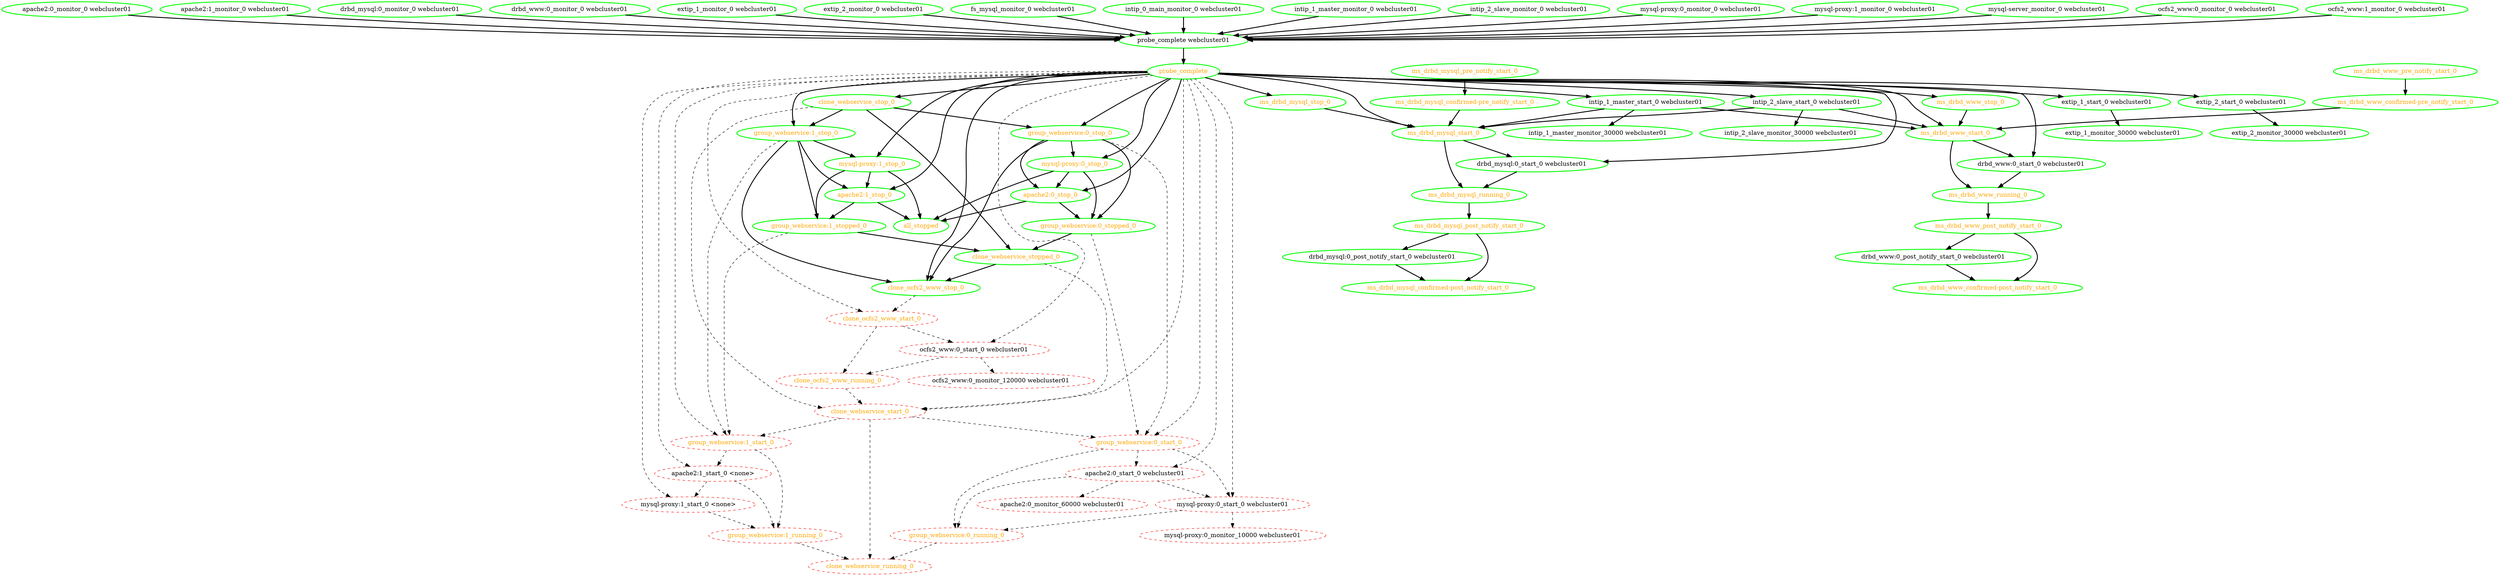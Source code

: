 digraph "g" {
"all_stopped" [ style=bold color="green" fontcolor="orange"  ]
"apache2:0_monitor_0 webcluster01" -> "probe_complete webcluster01" [ style = bold]
"apache2:0_monitor_0 webcluster01" [ style=bold color="green" fontcolor="black"  ]
"apache2:0_monitor_60000 webcluster01" [ style=dashed color="red" fontcolor="black"  ]
"apache2:0_start_0 webcluster01" -> "apache2:0_monitor_60000 webcluster01" [ style = dashed]
"apache2:0_start_0 webcluster01" -> "group_webservice:0_running_0" [ style = dashed]
"apache2:0_start_0 webcluster01" -> "mysql-proxy:0_start_0 webcluster01" [ style = dashed]
"apache2:0_start_0 webcluster01" [ style=dashed color="red" fontcolor="black"  ]
"apache2:0_stop_0" -> "all_stopped" [ style = bold]
"apache2:0_stop_0" -> "group_webservice:0_stopped_0" [ style = bold]
"apache2:0_stop_0" [ style=bold color="green" fontcolor="orange"  ]
"apache2:1_monitor_0 webcluster01" -> "probe_complete webcluster01" [ style = bold]
"apache2:1_monitor_0 webcluster01" [ style=bold color="green" fontcolor="black"  ]
"apache2:1_start_0 <none>" -> "group_webservice:1_running_0" [ style = dashed]
"apache2:1_start_0 <none>" -> "mysql-proxy:1_start_0 <none>" [ style = dashed]
"apache2:1_start_0 <none>" [ style=dashed color="red" fontcolor="black"  ]
"apache2:1_stop_0" -> "all_stopped" [ style = bold]
"apache2:1_stop_0" -> "group_webservice:1_stopped_0" [ style = bold]
"apache2:1_stop_0" [ style=bold color="green" fontcolor="orange"  ]
"clone_ocfs2_www_running_0" -> "clone_webservice_start_0" [ style = dashed]
"clone_ocfs2_www_running_0" [ style=dashed color="red" fontcolor="orange"  ]
"clone_ocfs2_www_start_0" -> "clone_ocfs2_www_running_0" [ style = dashed]
"clone_ocfs2_www_start_0" -> "ocfs2_www:0_start_0 webcluster01" [ style = dashed]
"clone_ocfs2_www_start_0" [ style=dashed color="red" fontcolor="orange"  ]
"clone_ocfs2_www_stop_0" -> "clone_ocfs2_www_start_0" [ style = dashed]
"clone_ocfs2_www_stop_0" [ style=bold color="green" fontcolor="orange"  ]
"clone_webservice_running_0" [ style=dashed color="red" fontcolor="orange"  ]
"clone_webservice_start_0" -> "clone_webservice_running_0" [ style = dashed]
"clone_webservice_start_0" -> "group_webservice:0_start_0" [ style = dashed]
"clone_webservice_start_0" -> "group_webservice:1_start_0" [ style = dashed]
"clone_webservice_start_0" [ style=dashed color="red" fontcolor="orange"  ]
"clone_webservice_stop_0" -> "clone_webservice_start_0" [ style = dashed]
"clone_webservice_stop_0" -> "clone_webservice_stopped_0" [ style = bold]
"clone_webservice_stop_0" -> "group_webservice:0_stop_0" [ style = bold]
"clone_webservice_stop_0" -> "group_webservice:1_stop_0" [ style = bold]
"clone_webservice_stop_0" [ style=bold color="green" fontcolor="orange"  ]
"clone_webservice_stopped_0" -> "clone_ocfs2_www_stop_0" [ style = bold]
"clone_webservice_stopped_0" -> "clone_webservice_start_0" [ style = dashed]
"clone_webservice_stopped_0" [ style=bold color="green" fontcolor="orange"  ]
"drbd_mysql:0_monitor_0 webcluster01" -> "probe_complete webcluster01" [ style = bold]
"drbd_mysql:0_monitor_0 webcluster01" [ style=bold color="green" fontcolor="black"  ]
"drbd_mysql:0_post_notify_start_0 webcluster01" -> "ms_drbd_mysql_confirmed-post_notify_start_0" [ style = bold]
"drbd_mysql:0_post_notify_start_0 webcluster01" [ style=bold color="green" fontcolor="black"  ]
"drbd_mysql:0_start_0 webcluster01" -> "ms_drbd_mysql_running_0" [ style = bold]
"drbd_mysql:0_start_0 webcluster01" [ style=bold color="green" fontcolor="black"  ]
"drbd_www:0_monitor_0 webcluster01" -> "probe_complete webcluster01" [ style = bold]
"drbd_www:0_monitor_0 webcluster01" [ style=bold color="green" fontcolor="black"  ]
"drbd_www:0_post_notify_start_0 webcluster01" -> "ms_drbd_www_confirmed-post_notify_start_0" [ style = bold]
"drbd_www:0_post_notify_start_0 webcluster01" [ style=bold color="green" fontcolor="black"  ]
"drbd_www:0_start_0 webcluster01" -> "ms_drbd_www_running_0" [ style = bold]
"drbd_www:0_start_0 webcluster01" [ style=bold color="green" fontcolor="black"  ]
"extip_1_monitor_0 webcluster01" -> "probe_complete webcluster01" [ style = bold]
"extip_1_monitor_0 webcluster01" [ style=bold color="green" fontcolor="black"  ]
"extip_1_monitor_30000 webcluster01" [ style=bold color="green" fontcolor="black"  ]
"extip_1_start_0 webcluster01" -> "extip_1_monitor_30000 webcluster01" [ style = bold]
"extip_1_start_0 webcluster01" [ style=bold color="green" fontcolor="black"  ]
"extip_2_monitor_0 webcluster01" -> "probe_complete webcluster01" [ style = bold]
"extip_2_monitor_0 webcluster01" [ style=bold color="green" fontcolor="black"  ]
"extip_2_monitor_30000 webcluster01" [ style=bold color="green" fontcolor="black"  ]
"extip_2_start_0 webcluster01" -> "extip_2_monitor_30000 webcluster01" [ style = bold]
"extip_2_start_0 webcluster01" [ style=bold color="green" fontcolor="black"  ]
"fs_mysql_monitor_0 webcluster01" -> "probe_complete webcluster01" [ style = bold]
"fs_mysql_monitor_0 webcluster01" [ style=bold color="green" fontcolor="black"  ]
"group_webservice:0_running_0" -> "clone_webservice_running_0" [ style = dashed]
"group_webservice:0_running_0" [ style=dashed color="red" fontcolor="orange"  ]
"group_webservice:0_start_0" -> "apache2:0_start_0 webcluster01" [ style = dashed]
"group_webservice:0_start_0" -> "group_webservice:0_running_0" [ style = dashed]
"group_webservice:0_start_0" -> "mysql-proxy:0_start_0 webcluster01" [ style = dashed]
"group_webservice:0_start_0" [ style=dashed color="red" fontcolor="orange"  ]
"group_webservice:0_stop_0" -> "apache2:0_stop_0" [ style = bold]
"group_webservice:0_stop_0" -> "clone_ocfs2_www_stop_0" [ style = bold]
"group_webservice:0_stop_0" -> "group_webservice:0_start_0" [ style = dashed]
"group_webservice:0_stop_0" -> "group_webservice:0_stopped_0" [ style = bold]
"group_webservice:0_stop_0" -> "mysql-proxy:0_stop_0" [ style = bold]
"group_webservice:0_stop_0" [ style=bold color="green" fontcolor="orange"  ]
"group_webservice:0_stopped_0" -> "clone_webservice_stopped_0" [ style = bold]
"group_webservice:0_stopped_0" -> "group_webservice:0_start_0" [ style = dashed]
"group_webservice:0_stopped_0" [ style=bold color="green" fontcolor="orange"  ]
"group_webservice:1_running_0" -> "clone_webservice_running_0" [ style = dashed]
"group_webservice:1_running_0" [ style=dashed color="red" fontcolor="orange"  ]
"group_webservice:1_start_0" -> "apache2:1_start_0 <none>" [ style = dashed]
"group_webservice:1_start_0" -> "group_webservice:1_running_0" [ style = dashed]
"group_webservice:1_start_0" [ style=dashed color="red" fontcolor="orange"  ]
"group_webservice:1_stop_0" -> "apache2:1_stop_0" [ style = bold]
"group_webservice:1_stop_0" -> "clone_ocfs2_www_stop_0" [ style = bold]
"group_webservice:1_stop_0" -> "group_webservice:1_start_0" [ style = dashed]
"group_webservice:1_stop_0" -> "group_webservice:1_stopped_0" [ style = bold]
"group_webservice:1_stop_0" -> "mysql-proxy:1_stop_0" [ style = bold]
"group_webservice:1_stop_0" [ style=bold color="green" fontcolor="orange"  ]
"group_webservice:1_stopped_0" -> "clone_webservice_stopped_0" [ style = bold]
"group_webservice:1_stopped_0" -> "group_webservice:1_start_0" [ style = dashed]
"group_webservice:1_stopped_0" [ style=bold color="green" fontcolor="orange"  ]
"intip_0_main_monitor_0 webcluster01" -> "probe_complete webcluster01" [ style = bold]
"intip_0_main_monitor_0 webcluster01" [ style=bold color="green" fontcolor="black"  ]
"intip_1_master_monitor_0 webcluster01" -> "probe_complete webcluster01" [ style = bold]
"intip_1_master_monitor_0 webcluster01" [ style=bold color="green" fontcolor="black"  ]
"intip_1_master_monitor_30000 webcluster01" [ style=bold color="green" fontcolor="black"  ]
"intip_1_master_start_0 webcluster01" -> "intip_1_master_monitor_30000 webcluster01" [ style = bold]
"intip_1_master_start_0 webcluster01" -> "ms_drbd_mysql_start_0" [ style = bold]
"intip_1_master_start_0 webcluster01" -> "ms_drbd_www_start_0" [ style = bold]
"intip_1_master_start_0 webcluster01" [ style=bold color="green" fontcolor="black"  ]
"intip_2_slave_monitor_0 webcluster01" -> "probe_complete webcluster01" [ style = bold]
"intip_2_slave_monitor_0 webcluster01" [ style=bold color="green" fontcolor="black"  ]
"intip_2_slave_monitor_30000 webcluster01" [ style=bold color="green" fontcolor="black"  ]
"intip_2_slave_start_0 webcluster01" -> "intip_2_slave_monitor_30000 webcluster01" [ style = bold]
"intip_2_slave_start_0 webcluster01" -> "ms_drbd_mysql_start_0" [ style = bold]
"intip_2_slave_start_0 webcluster01" -> "ms_drbd_www_start_0" [ style = bold]
"intip_2_slave_start_0 webcluster01" [ style=bold color="green" fontcolor="black"  ]
"ms_drbd_mysql_confirmed-post_notify_start_0" [ style=bold color="green" fontcolor="orange"  ]
"ms_drbd_mysql_confirmed-pre_notify_start_0" -> "ms_drbd_mysql_start_0" [ style = bold]
"ms_drbd_mysql_confirmed-pre_notify_start_0" [ style=bold color="green" fontcolor="orange"  ]
"ms_drbd_mysql_post_notify_start_0" -> "drbd_mysql:0_post_notify_start_0 webcluster01" [ style = bold]
"ms_drbd_mysql_post_notify_start_0" -> "ms_drbd_mysql_confirmed-post_notify_start_0" [ style = bold]
"ms_drbd_mysql_post_notify_start_0" [ style=bold color="green" fontcolor="orange"  ]
"ms_drbd_mysql_pre_notify_start_0" -> "ms_drbd_mysql_confirmed-pre_notify_start_0" [ style = bold]
"ms_drbd_mysql_pre_notify_start_0" [ style=bold color="green" fontcolor="orange"  ]
"ms_drbd_mysql_running_0" -> "ms_drbd_mysql_post_notify_start_0" [ style = bold]
"ms_drbd_mysql_running_0" [ style=bold color="green" fontcolor="orange"  ]
"ms_drbd_mysql_start_0" -> "drbd_mysql:0_start_0 webcluster01" [ style = bold]
"ms_drbd_mysql_start_0" -> "ms_drbd_mysql_running_0" [ style = bold]
"ms_drbd_mysql_start_0" [ style=bold color="green" fontcolor="orange"  ]
"ms_drbd_mysql_stop_0" -> "ms_drbd_mysql_start_0" [ style = bold]
"ms_drbd_mysql_stop_0" [ style=bold color="green" fontcolor="orange"  ]
"ms_drbd_www_confirmed-post_notify_start_0" [ style=bold color="green" fontcolor="orange"  ]
"ms_drbd_www_confirmed-pre_notify_start_0" -> "ms_drbd_www_start_0" [ style = bold]
"ms_drbd_www_confirmed-pre_notify_start_0" [ style=bold color="green" fontcolor="orange"  ]
"ms_drbd_www_post_notify_start_0" -> "drbd_www:0_post_notify_start_0 webcluster01" [ style = bold]
"ms_drbd_www_post_notify_start_0" -> "ms_drbd_www_confirmed-post_notify_start_0" [ style = bold]
"ms_drbd_www_post_notify_start_0" [ style=bold color="green" fontcolor="orange"  ]
"ms_drbd_www_pre_notify_start_0" -> "ms_drbd_www_confirmed-pre_notify_start_0" [ style = bold]
"ms_drbd_www_pre_notify_start_0" [ style=bold color="green" fontcolor="orange"  ]
"ms_drbd_www_running_0" -> "ms_drbd_www_post_notify_start_0" [ style = bold]
"ms_drbd_www_running_0" [ style=bold color="green" fontcolor="orange"  ]
"ms_drbd_www_start_0" -> "drbd_www:0_start_0 webcluster01" [ style = bold]
"ms_drbd_www_start_0" -> "ms_drbd_www_running_0" [ style = bold]
"ms_drbd_www_start_0" [ style=bold color="green" fontcolor="orange"  ]
"ms_drbd_www_stop_0" -> "ms_drbd_www_start_0" [ style = bold]
"ms_drbd_www_stop_0" [ style=bold color="green" fontcolor="orange"  ]
"mysql-proxy:0_monitor_0 webcluster01" -> "probe_complete webcluster01" [ style = bold]
"mysql-proxy:0_monitor_0 webcluster01" [ style=bold color="green" fontcolor="black"  ]
"mysql-proxy:0_monitor_10000 webcluster01" [ style=dashed color="red" fontcolor="black"  ]
"mysql-proxy:0_start_0 webcluster01" -> "group_webservice:0_running_0" [ style = dashed]
"mysql-proxy:0_start_0 webcluster01" -> "mysql-proxy:0_monitor_10000 webcluster01" [ style = dashed]
"mysql-proxy:0_start_0 webcluster01" [ style=dashed color="red" fontcolor="black"  ]
"mysql-proxy:0_stop_0" -> "all_stopped" [ style = bold]
"mysql-proxy:0_stop_0" -> "apache2:0_stop_0" [ style = bold]
"mysql-proxy:0_stop_0" -> "group_webservice:0_stopped_0" [ style = bold]
"mysql-proxy:0_stop_0" [ style=bold color="green" fontcolor="orange"  ]
"mysql-proxy:1_monitor_0 webcluster01" -> "probe_complete webcluster01" [ style = bold]
"mysql-proxy:1_monitor_0 webcluster01" [ style=bold color="green" fontcolor="black"  ]
"mysql-proxy:1_start_0 <none>" -> "group_webservice:1_running_0" [ style = dashed]
"mysql-proxy:1_start_0 <none>" [ style=dashed color="red" fontcolor="black"  ]
"mysql-proxy:1_stop_0" -> "all_stopped" [ style = bold]
"mysql-proxy:1_stop_0" -> "apache2:1_stop_0" [ style = bold]
"mysql-proxy:1_stop_0" -> "group_webservice:1_stopped_0" [ style = bold]
"mysql-proxy:1_stop_0" [ style=bold color="green" fontcolor="orange"  ]
"mysql-server_monitor_0 webcluster01" -> "probe_complete webcluster01" [ style = bold]
"mysql-server_monitor_0 webcluster01" [ style=bold color="green" fontcolor="black"  ]
"ocfs2_www:0_monitor_0 webcluster01" -> "probe_complete webcluster01" [ style = bold]
"ocfs2_www:0_monitor_0 webcluster01" [ style=bold color="green" fontcolor="black"  ]
"ocfs2_www:0_monitor_120000 webcluster01" [ style=dashed color="red" fontcolor="black"  ]
"ocfs2_www:0_start_0 webcluster01" -> "clone_ocfs2_www_running_0" [ style = dashed]
"ocfs2_www:0_start_0 webcluster01" -> "ocfs2_www:0_monitor_120000 webcluster01" [ style = dashed]
"ocfs2_www:0_start_0 webcluster01" [ style=dashed color="red" fontcolor="black"  ]
"ocfs2_www:1_monitor_0 webcluster01" -> "probe_complete webcluster01" [ style = bold]
"ocfs2_www:1_monitor_0 webcluster01" [ style=bold color="green" fontcolor="black"  ]
"probe_complete webcluster01" -> "probe_complete" [ style = bold]
"probe_complete webcluster01" [ style=bold color="green" fontcolor="black"  ]
"probe_complete" -> "apache2:0_start_0 webcluster01" [ style = dashed]
"probe_complete" -> "apache2:0_stop_0" [ style = bold]
"probe_complete" -> "apache2:1_start_0 <none>" [ style = dashed]
"probe_complete" -> "apache2:1_stop_0" [ style = bold]
"probe_complete" -> "clone_ocfs2_www_start_0" [ style = dashed]
"probe_complete" -> "clone_ocfs2_www_stop_0" [ style = bold]
"probe_complete" -> "clone_webservice_start_0" [ style = dashed]
"probe_complete" -> "clone_webservice_stop_0" [ style = bold]
"probe_complete" -> "drbd_mysql:0_start_0 webcluster01" [ style = bold]
"probe_complete" -> "drbd_www:0_start_0 webcluster01" [ style = bold]
"probe_complete" -> "extip_1_start_0 webcluster01" [ style = bold]
"probe_complete" -> "extip_2_start_0 webcluster01" [ style = bold]
"probe_complete" -> "group_webservice:0_start_0" [ style = dashed]
"probe_complete" -> "group_webservice:0_stop_0" [ style = bold]
"probe_complete" -> "group_webservice:1_start_0" [ style = dashed]
"probe_complete" -> "group_webservice:1_stop_0" [ style = bold]
"probe_complete" -> "intip_1_master_start_0 webcluster01" [ style = bold]
"probe_complete" -> "intip_2_slave_start_0 webcluster01" [ style = bold]
"probe_complete" -> "ms_drbd_mysql_start_0" [ style = bold]
"probe_complete" -> "ms_drbd_mysql_stop_0" [ style = bold]
"probe_complete" -> "ms_drbd_www_start_0" [ style = bold]
"probe_complete" -> "ms_drbd_www_stop_0" [ style = bold]
"probe_complete" -> "mysql-proxy:0_start_0 webcluster01" [ style = dashed]
"probe_complete" -> "mysql-proxy:0_stop_0" [ style = bold]
"probe_complete" -> "mysql-proxy:1_start_0 <none>" [ style = dashed]
"probe_complete" -> "mysql-proxy:1_stop_0" [ style = bold]
"probe_complete" -> "ocfs2_www:0_start_0 webcluster01" [ style = dashed]
"probe_complete" [ style=bold color="green" fontcolor="orange"  ]
}
